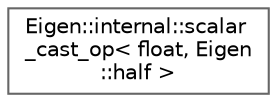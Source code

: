 digraph "Graphical Class Hierarchy"
{
 // LATEX_PDF_SIZE
  bgcolor="transparent";
  edge [fontname=Helvetica,fontsize=10,labelfontname=Helvetica,labelfontsize=10];
  node [fontname=Helvetica,fontsize=10,shape=box,height=0.2,width=0.4];
  rankdir="LR";
  Node0 [id="Node000000",label="Eigen::internal::scalar\l_cast_op\< float, Eigen\l::half \>",height=0.2,width=0.4,color="grey40", fillcolor="white", style="filled",URL="$structEigen_1_1internal_1_1scalar__cast__op_3_01float_00_01Eigen_1_1half_01_4.html",tooltip=" "];
}
